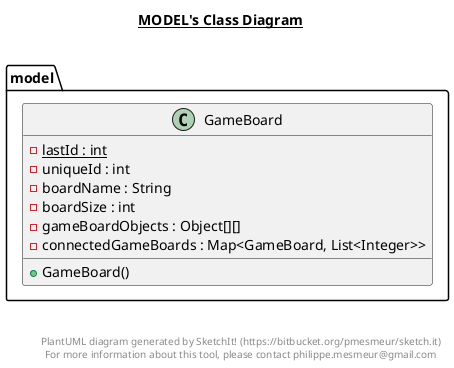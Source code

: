 @startuml

title __MODEL's Class Diagram__\n

  package model {
    class GameBoard {
        {static} - lastId : int
        - uniqueId : int
        - boardName : String
        - boardSize : int
        - gameBoardObjects : Object[][]
        - connectedGameBoards : Map<GameBoard, List<Integer>>
        + GameBoard()
    }
  }
  



right footer


PlantUML diagram generated by SketchIt! (https://bitbucket.org/pmesmeur/sketch.it)
For more information about this tool, please contact philippe.mesmeur@gmail.com
endfooter

@enduml
